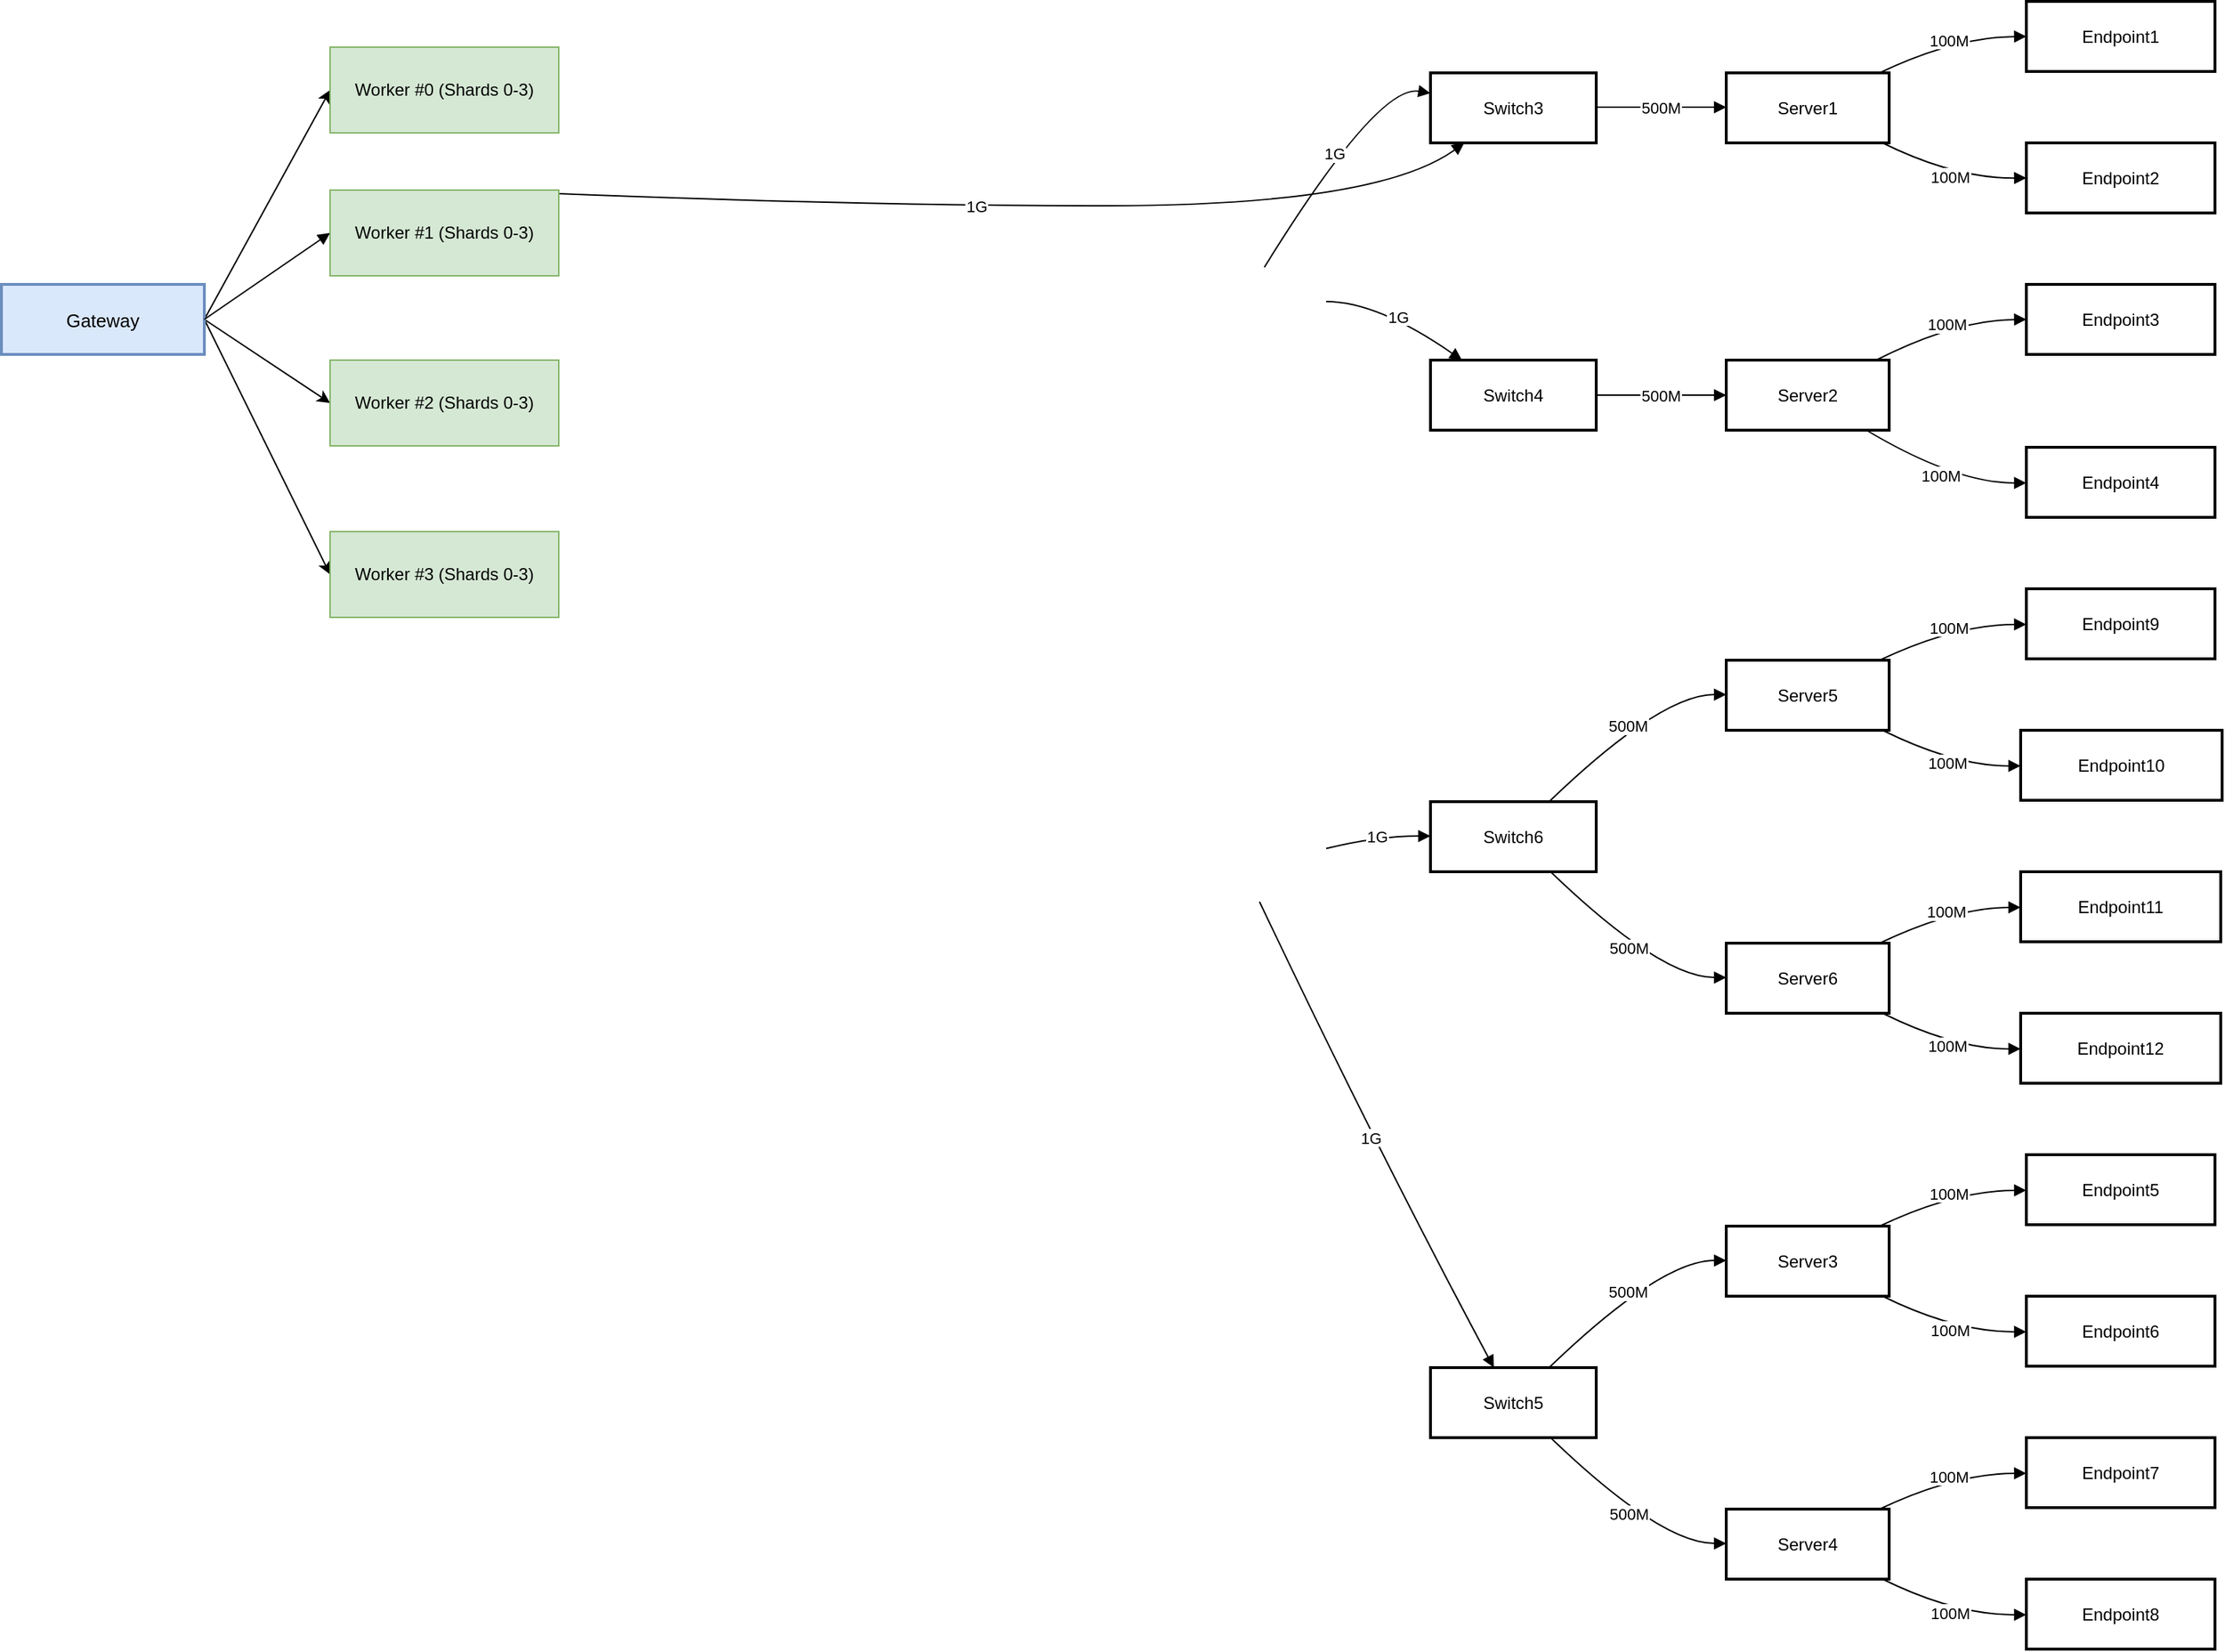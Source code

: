 <mxfile version="24.7.16">
  <diagram name="Seite-1" id="dqsLzKi4FgeO7Q9_Gg5U">
    <mxGraphModel dx="2253" dy="781" grid="1" gridSize="10" guides="1" tooltips="1" connect="1" arrows="1" fold="1" page="1" pageScale="1" pageWidth="827" pageHeight="1169" math="0" shadow="0">
      <root>
        <mxCell id="0" />
        <mxCell id="1" parent="0" />
        <mxCell id="J-38YoUWlMMychKlFMu8-59" style="rounded=0;orthogonalLoop=1;jettySize=auto;html=1;strokeColor=default;entryX=0;entryY=0.5;entryDx=0;entryDy=0;exitX=1;exitY=0.5;exitDx=0;exitDy=0;" edge="1" parent="1" source="2" target="J-38YoUWlMMychKlFMu8-57">
          <mxGeometry relative="1" as="geometry" />
        </mxCell>
        <mxCell id="J-38YoUWlMMychKlFMu8-64" style="rounded=0;orthogonalLoop=1;jettySize=auto;html=1;entryX=0;entryY=0.5;entryDx=0;entryDy=0;exitX=1;exitY=0.5;exitDx=0;exitDy=0;" edge="1" parent="1" source="2" target="J-38YoUWlMMychKlFMu8-61">
          <mxGeometry relative="1" as="geometry" />
        </mxCell>
        <mxCell id="J-38YoUWlMMychKlFMu8-65" style="rounded=0;orthogonalLoop=1;jettySize=auto;html=1;entryX=0;entryY=0.5;entryDx=0;entryDy=0;exitX=1;exitY=0.5;exitDx=0;exitDy=0;" edge="1" parent="1" source="2" target="J-38YoUWlMMychKlFMu8-62">
          <mxGeometry relative="1" as="geometry" />
        </mxCell>
        <mxCell id="2" value="Gateway" style="whiteSpace=wrap;strokeWidth=2;labelBackgroundColor=none;labelBorderColor=none;horizontal=1;fontSize=13;fillColor=#dae8fc;strokeColor=#6c8ebf;" parent="1" vertex="1">
          <mxGeometry x="-390" y="206" width="142" height="49" as="geometry" />
        </mxCell>
        <mxCell id="6" value="Switch3" style="whiteSpace=wrap;strokeWidth=2;" parent="1" vertex="1">
          <mxGeometry x="610" y="58" width="116" height="49" as="geometry" />
        </mxCell>
        <mxCell id="7" value="Switch4" style="whiteSpace=wrap;strokeWidth=2;" parent="1" vertex="1">
          <mxGeometry x="610" y="259" width="116" height="49" as="geometry" />
        </mxCell>
        <mxCell id="8" value="Switch5" style="whiteSpace=wrap;strokeWidth=2;" parent="1" vertex="1">
          <mxGeometry x="610" y="964" width="116" height="49" as="geometry" />
        </mxCell>
        <mxCell id="9" value="Switch6" style="whiteSpace=wrap;strokeWidth=2;" parent="1" vertex="1">
          <mxGeometry x="610" y="568" width="116" height="49" as="geometry" />
        </mxCell>
        <mxCell id="10" value="Server1" style="whiteSpace=wrap;strokeWidth=2;" parent="1" vertex="1">
          <mxGeometry x="817" y="58" width="114" height="49" as="geometry" />
        </mxCell>
        <mxCell id="11" value="Server2" style="whiteSpace=wrap;strokeWidth=2;" parent="1" vertex="1">
          <mxGeometry x="817" y="259" width="114" height="49" as="geometry" />
        </mxCell>
        <mxCell id="12" value="Server3" style="whiteSpace=wrap;strokeWidth=2;" parent="1" vertex="1">
          <mxGeometry x="817" y="865" width="114" height="49" as="geometry" />
        </mxCell>
        <mxCell id="13" value="Server4" style="whiteSpace=wrap;strokeWidth=2;" parent="1" vertex="1">
          <mxGeometry x="817" y="1063" width="114" height="49" as="geometry" />
        </mxCell>
        <mxCell id="14" value="Server5" style="whiteSpace=wrap;strokeWidth=2;" parent="1" vertex="1">
          <mxGeometry x="817" y="469" width="114" height="49" as="geometry" />
        </mxCell>
        <mxCell id="15" value="Server6" style="whiteSpace=wrap;strokeWidth=2;" parent="1" vertex="1">
          <mxGeometry x="817" y="667" width="114" height="49" as="geometry" />
        </mxCell>
        <mxCell id="16" value="Endpoint1" style="whiteSpace=wrap;strokeWidth=2;" parent="1" vertex="1">
          <mxGeometry x="1027" y="8" width="132" height="49" as="geometry" />
        </mxCell>
        <mxCell id="17" value="Endpoint2" style="whiteSpace=wrap;strokeWidth=2;" parent="1" vertex="1">
          <mxGeometry x="1027" y="107" width="132" height="49" as="geometry" />
        </mxCell>
        <mxCell id="18" value="Endpoint3" style="whiteSpace=wrap;strokeWidth=2;" parent="1" vertex="1">
          <mxGeometry x="1027" y="206" width="132" height="49" as="geometry" />
        </mxCell>
        <mxCell id="19" value="Endpoint4" style="whiteSpace=wrap;strokeWidth=2;" parent="1" vertex="1">
          <mxGeometry x="1027" y="320" width="132" height="49" as="geometry" />
        </mxCell>
        <mxCell id="20" value="Endpoint5" style="whiteSpace=wrap;strokeWidth=2;" parent="1" vertex="1">
          <mxGeometry x="1027" y="815" width="132" height="49" as="geometry" />
        </mxCell>
        <mxCell id="21" value="Endpoint6" style="whiteSpace=wrap;strokeWidth=2;" parent="1" vertex="1">
          <mxGeometry x="1027" y="914" width="132" height="49" as="geometry" />
        </mxCell>
        <mxCell id="22" value="Endpoint7" style="whiteSpace=wrap;strokeWidth=2;" parent="1" vertex="1">
          <mxGeometry x="1027" y="1013" width="132" height="49" as="geometry" />
        </mxCell>
        <mxCell id="23" value="Endpoint8" style="whiteSpace=wrap;strokeWidth=2;" parent="1" vertex="1">
          <mxGeometry x="1027" y="1112" width="132" height="49" as="geometry" />
        </mxCell>
        <mxCell id="24" value="Endpoint9" style="whiteSpace=wrap;strokeWidth=2;" parent="1" vertex="1">
          <mxGeometry x="1027" y="419" width="132" height="49" as="geometry" />
        </mxCell>
        <mxCell id="25" value="Endpoint10" style="whiteSpace=wrap;strokeWidth=2;" parent="1" vertex="1">
          <mxGeometry x="1023" y="518" width="141" height="49" as="geometry" />
        </mxCell>
        <mxCell id="26" value="Endpoint11" style="whiteSpace=wrap;strokeWidth=2;" parent="1" vertex="1">
          <mxGeometry x="1023" y="617" width="140" height="49" as="geometry" />
        </mxCell>
        <mxCell id="27" value="Endpoint12" style="whiteSpace=wrap;strokeWidth=2;" parent="1" vertex="1">
          <mxGeometry x="1023" y="716" width="140" height="49" as="geometry" />
        </mxCell>
        <mxCell id="31" value="1G" style="curved=1;startArrow=none;endArrow=block;exitX=0.61;exitY=0.01;entryX=0.21;entryY=0.99;" parent="1" source="J-38YoUWlMMychKlFMu8-60" target="6" edge="1">
          <mxGeometry relative="1" as="geometry">
            <Array as="points">
              <mxPoint x="191" y="151" />
              <mxPoint x="573" y="151" />
            </Array>
          </mxGeometry>
        </mxCell>
        <mxCell id="36" value="1G" style="curved=1;startArrow=none;endArrow=block;exitX=0.63;exitY=-0.01;entryX=0;entryY=0.29;" parent="1" target="6" edge="1">
          <mxGeometry relative="1" as="geometry">
            <Array as="points">
              <mxPoint x="573" y="66" />
            </Array>
            <mxPoint x="493.784" y="194" as="sourcePoint" />
          </mxGeometry>
        </mxCell>
        <mxCell id="37" value="1G" style="curved=1;startArrow=none;endArrow=block;exitX=1;exitY=0.49;entryX=0.19;entryY=0;" parent="1" target="7" edge="1">
          <mxGeometry relative="1" as="geometry">
            <Array as="points">
              <mxPoint x="573" y="218" />
            </Array>
            <mxPoint x="537" y="218.01" as="sourcePoint" />
          </mxGeometry>
        </mxCell>
        <mxCell id="38" value="1G" style="curved=1;startArrow=none;endArrow=block;exitX=0.6;exitY=1.01;entryX=0.38;entryY=-0.01;" parent="1" target="8" edge="1">
          <mxGeometry relative="1" as="geometry">
            <Array as="points">
              <mxPoint x="573" y="812" />
            </Array>
            <mxPoint x="490.373" y="638" as="sourcePoint" />
          </mxGeometry>
        </mxCell>
        <mxCell id="39" value="1G" style="curved=1;startArrow=none;endArrow=block;exitX=1;exitY=0.24;entryX=0;entryY=0.49;" parent="1" target="9" edge="1">
          <mxGeometry relative="1" as="geometry">
            <Array as="points">
              <mxPoint x="573" y="592" />
            </Array>
            <mxPoint x="537" y="600.76" as="sourcePoint" />
          </mxGeometry>
        </mxCell>
        <mxCell id="40" value="500M" style="curved=1;startArrow=none;endArrow=block;exitX=1;exitY=0.49;entryX=0;entryY=0.49;" parent="1" source="6" target="10" edge="1">
          <mxGeometry relative="1" as="geometry">
            <Array as="points" />
          </mxGeometry>
        </mxCell>
        <mxCell id="41" value="500M" style="curved=1;startArrow=none;endArrow=block;exitX=1;exitY=0.5;entryX=0;entryY=0.5;" parent="1" source="7" target="11" edge="1">
          <mxGeometry relative="1" as="geometry">
            <Array as="points" />
          </mxGeometry>
        </mxCell>
        <mxCell id="42" value="500M" style="curved=1;startArrow=none;endArrow=block;exitX=0.72;exitY=-0.01;entryX=0;entryY=0.49;" parent="1" source="8" target="12" edge="1">
          <mxGeometry relative="1" as="geometry">
            <Array as="points">
              <mxPoint x="771" y="889" />
            </Array>
          </mxGeometry>
        </mxCell>
        <mxCell id="43" value="500M" style="curved=1;startArrow=none;endArrow=block;exitX=0.72;exitY=0.99;entryX=0;entryY=0.49;" parent="1" source="8" target="13" edge="1">
          <mxGeometry relative="1" as="geometry">
            <Array as="points">
              <mxPoint x="771" y="1087" />
            </Array>
          </mxGeometry>
        </mxCell>
        <mxCell id="44" value="500M" style="curved=1;startArrow=none;endArrow=block;exitX=0.72;exitY=-0.01;entryX=0;entryY=0.49;" parent="1" source="9" target="14" edge="1">
          <mxGeometry relative="1" as="geometry">
            <Array as="points">
              <mxPoint x="771" y="493" />
            </Array>
          </mxGeometry>
        </mxCell>
        <mxCell id="45" value="500M" style="curved=1;startArrow=none;endArrow=block;exitX=0.72;exitY=0.99;entryX=0;entryY=0.49;" parent="1" source="9" target="15" edge="1">
          <mxGeometry relative="1" as="geometry">
            <Array as="points">
              <mxPoint x="771" y="691" />
            </Array>
          </mxGeometry>
        </mxCell>
        <mxCell id="46" value="100M" style="curved=1;startArrow=none;endArrow=block;exitX=0.95;exitY=-0.01;entryX=0;entryY=0.5;" parent="1" source="10" target="16" edge="1">
          <mxGeometry relative="1" as="geometry">
            <Array as="points">
              <mxPoint x="977" y="33" />
            </Array>
          </mxGeometry>
        </mxCell>
        <mxCell id="47" value="100M" style="curved=1;startArrow=none;endArrow=block;exitX=0.95;exitY=0.99;entryX=0;entryY=0.5;" parent="1" source="10" target="17" edge="1">
          <mxGeometry relative="1" as="geometry">
            <Array as="points">
              <mxPoint x="977" y="132" />
            </Array>
          </mxGeometry>
        </mxCell>
        <mxCell id="48" value="100M" style="curved=1;startArrow=none;endArrow=block;exitX=0.92;exitY=0;entryX=0;entryY=0.5;" parent="1" source="11" target="18" edge="1">
          <mxGeometry relative="1" as="geometry">
            <Array as="points">
              <mxPoint x="977" y="231" />
            </Array>
          </mxGeometry>
        </mxCell>
        <mxCell id="49" value="100M" style="curved=1;startArrow=none;endArrow=block;exitX=0.86;exitY=1;entryX=0;entryY=0.51;" parent="1" source="11" target="19" edge="1">
          <mxGeometry relative="1" as="geometry">
            <Array as="points">
              <mxPoint x="977" y="345" />
            </Array>
          </mxGeometry>
        </mxCell>
        <mxCell id="50" value="100M" style="curved=1;startArrow=none;endArrow=block;exitX=0.95;exitY=-0.01;entryX=0;entryY=0.51;" parent="1" source="12" target="20" edge="1">
          <mxGeometry relative="1" as="geometry">
            <Array as="points">
              <mxPoint x="977" y="840" />
            </Array>
          </mxGeometry>
        </mxCell>
        <mxCell id="51" value="100M" style="curved=1;startArrow=none;endArrow=block;exitX=0.95;exitY=0.99;entryX=0;entryY=0.51;" parent="1" source="12" target="21" edge="1">
          <mxGeometry relative="1" as="geometry">
            <Array as="points">
              <mxPoint x="977" y="939" />
            </Array>
          </mxGeometry>
        </mxCell>
        <mxCell id="52" value="100M" style="curved=1;startArrow=none;endArrow=block;exitX=0.95;exitY=-0.01;entryX=0;entryY=0.51;" parent="1" source="13" target="22" edge="1">
          <mxGeometry relative="1" as="geometry">
            <Array as="points">
              <mxPoint x="977" y="1038" />
            </Array>
          </mxGeometry>
        </mxCell>
        <mxCell id="53" value="100M" style="curved=1;startArrow=none;endArrow=block;exitX=0.95;exitY=0.99;entryX=0;entryY=0.51;" parent="1" source="13" target="23" edge="1">
          <mxGeometry relative="1" as="geometry">
            <Array as="points">
              <mxPoint x="977" y="1137" />
            </Array>
          </mxGeometry>
        </mxCell>
        <mxCell id="54" value="100M" style="curved=1;startArrow=none;endArrow=block;exitX=0.95;exitY=-0.01;entryX=0;entryY=0.51;" parent="1" source="14" target="24" edge="1">
          <mxGeometry relative="1" as="geometry">
            <Array as="points">
              <mxPoint x="977" y="444" />
            </Array>
          </mxGeometry>
        </mxCell>
        <mxCell id="55" value="100M" style="curved=1;startArrow=none;endArrow=block;exitX=0.95;exitY=0.99;entryX=0;entryY=0.51;" parent="1" source="14" target="25" edge="1">
          <mxGeometry relative="1" as="geometry">
            <Array as="points">
              <mxPoint x="977" y="543" />
            </Array>
          </mxGeometry>
        </mxCell>
        <mxCell id="56" value="100M" style="curved=1;startArrow=none;endArrow=block;exitX=0.95;exitY=-0.01;entryX=0;entryY=0.51;" parent="1" source="15" target="26" edge="1">
          <mxGeometry relative="1" as="geometry">
            <Array as="points">
              <mxPoint x="977" y="642" />
            </Array>
          </mxGeometry>
        </mxCell>
        <mxCell id="57" value="100M" style="curved=1;startArrow=none;endArrow=block;exitX=0.95;exitY=0.99;entryX=0;entryY=0.51;" parent="1" source="15" target="27" edge="1">
          <mxGeometry relative="1" as="geometry">
            <Array as="points">
              <mxPoint x="977" y="741" />
            </Array>
          </mxGeometry>
        </mxCell>
        <mxCell id="J-38YoUWlMMychKlFMu8-57" value="Worker #0 (Shards 0-3)" style="rounded=0;whiteSpace=wrap;html=1;fillColor=#d5e8d4;strokeColor=#82b366;" vertex="1" parent="1">
          <mxGeometry x="-160" y="40" width="160" height="60" as="geometry" />
        </mxCell>
        <mxCell id="J-38YoUWlMMychKlFMu8-61" value="Worker #2 (Shards 0-3)" style="rounded=0;whiteSpace=wrap;html=1;fillColor=#d5e8d4;strokeColor=#82b366;" vertex="1" parent="1">
          <mxGeometry x="-160" y="259" width="160" height="60" as="geometry" />
        </mxCell>
        <mxCell id="J-38YoUWlMMychKlFMu8-62" value="Worker #3&lt;span style=&quot;background-color: initial;&quot;&gt;&amp;nbsp;(Shards 0-3)&lt;/span&gt;" style="rounded=0;whiteSpace=wrap;html=1;fillColor=#d5e8d4;strokeColor=#82b366;" vertex="1" parent="1">
          <mxGeometry x="-160" y="379" width="160" height="60" as="geometry" />
        </mxCell>
        <mxCell id="J-38YoUWlMMychKlFMu8-63" value="" style="curved=1;startArrow=none;endArrow=block;exitX=1;exitY=0.5;entryX=0;entryY=0.5;entryDx=0;entryDy=0;exitDx=0;exitDy=0;" edge="1" parent="1" source="2" target="J-38YoUWlMMychKlFMu8-60">
          <mxGeometry relative="1" as="geometry">
            <Array as="points" />
            <mxPoint x="107" y="308" as="sourcePoint" />
            <mxPoint x="634" y="107" as="targetPoint" />
          </mxGeometry>
        </mxCell>
        <mxCell id="J-38YoUWlMMychKlFMu8-60" value="Worker #1 (Shards 0-3)" style="rounded=0;whiteSpace=wrap;html=1;fillColor=#d5e8d4;strokeColor=#82b366;" vertex="1" parent="1">
          <mxGeometry x="-160" y="140" width="160" height="60" as="geometry" />
        </mxCell>
      </root>
    </mxGraphModel>
  </diagram>
</mxfile>
